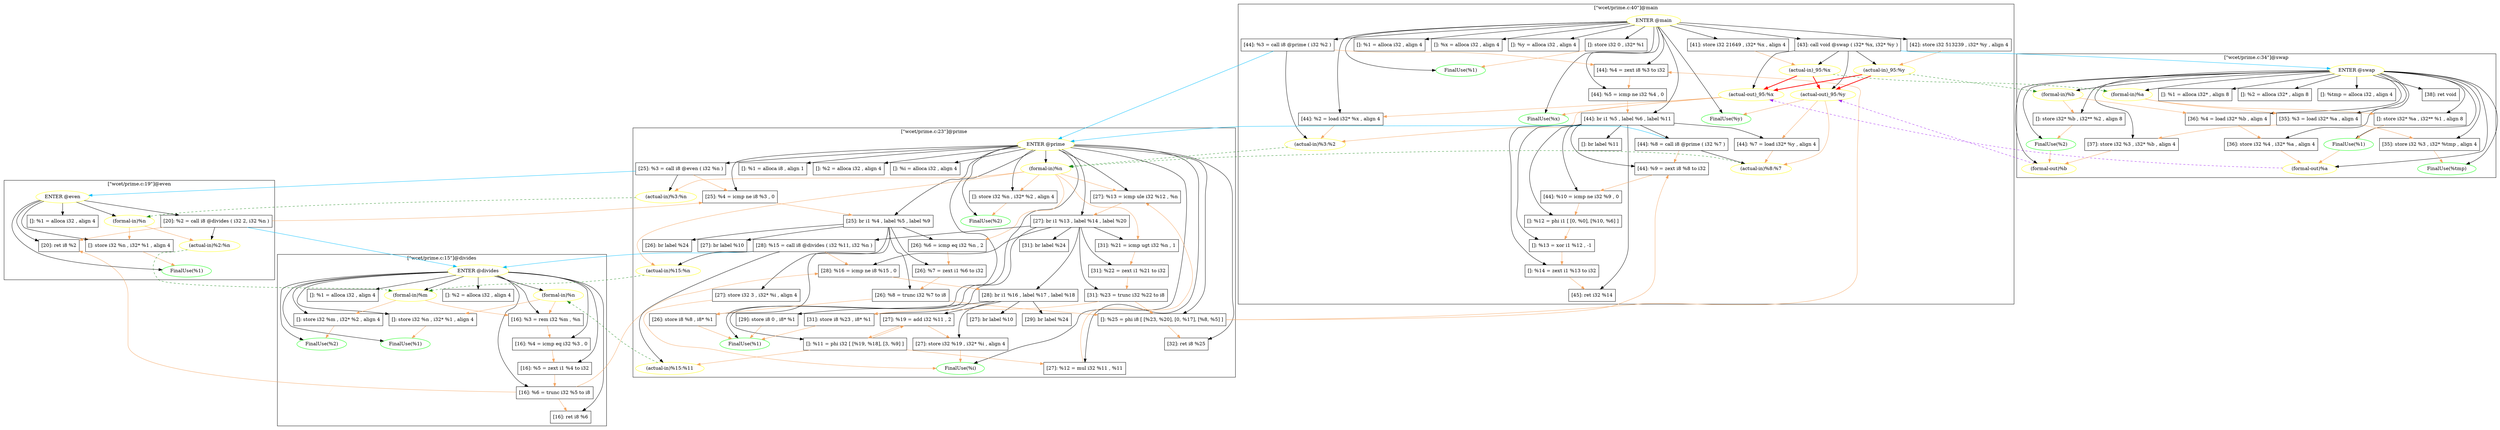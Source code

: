 digraph {
    subgraph cluster_1 {
        graph [label="[\"wcet/prime.c:15\"]@divides"];
        -4611686018427387897 [label="FinalUse(%1)"
                             ,color=green];
        -4611686018427387896 [label="FinalUse(%2)"
                             ,color=green];
        1 [label="ENTER @divides"
          ,color=yellow];
        2 [label="(formal-in)%n"
          ,color=yellow];
        3 [label="(formal-in)%m"
          ,color=yellow];
        6 [label="[]: %1 = alloca i32 , align 4"
          ,shape=box];
        7 [label="[]: %2 = alloca i32 , align 4"
          ,shape=box];
        8 [label="[]: store i32 %n , i32* %1 , align 4"
          ,shape=box];
        9 [label="[]: store i32 %m , i32* %2 , align 4"
          ,shape=box];
        10 [label="[16]: %3 = rem i32 %m , %n"
           ,shape=box];
        11 [label="[16]: %4 = icmp eq i32 %3 , 0"
           ,shape=box];
        13 [label="[16]: %5 = zext i1 %4 to i32"
           ,shape=box];
        14 [label="[16]: %6 = trunc i32 %5 to i8"
           ,shape=box];
        15 [label="[16]: ret i8 %6"
           ,shape=box];
    }
    subgraph cluster_16 {
        graph [label="[\"wcet/prime.c:19\"]@even"];
        -4611686018427387884 [label="FinalUse(%1)"
                             ,color=green];
        16 [label="ENTER @even"
           ,color=yellow];
        17 [label="(formal-in)%n"
           ,color=yellow];
        19 [label="[]: %1 = alloca i32 , align 4"
           ,shape=box];
        20 [label="[]: store i32 %n , i32* %1 , align 4"
           ,shape=box];
        21 [label="[20]: %2 = call i8 @divides ( i32 2, i32 %n )"
           ,shape=box];
        23 [label="[20]: ret i8 %2"
           ,shape=box];
        4611686018427387882 [label="(actual-in)%2:%n"
                            ,color=yellow];
    }
    subgraph cluster_24 {
        graph [label="[\"wcet/prime.c:23\"]@prime"];
        -4611686018427387876 [label="FinalUse(%1)"
                             ,color=green];
        -4611686018427387875 [label="FinalUse(%2)"
                             ,color=green];
        -4611686018427387874 [label="FinalUse(%i)"
                             ,color=green];
        24 [label="ENTER @prime"
           ,color=yellow];
        25 [label="(formal-in)%n"
           ,color=yellow];
        27 [label="[]: %1 = alloca i8 , align 1"
           ,shape=box];
        28 [label="[]: %2 = alloca i32 , align 4"
           ,shape=box];
        29 [label="[]: %i = alloca i32 , align 4"
           ,shape=box];
        30 [label="[]: store i32 %n , i32* %2 , align 4"
           ,shape=box];
        31 [label="[25]: %3 = call i8 @even ( i32 %n )"
           ,shape=box];
        32 [label="[25]: %4 = icmp ne i8 %3 , 0"
           ,shape=box];
        34 [label="[25]: br i1 %4 , label %5 , label %9"
           ,shape=box];
        36 [label="[26]: %6 = icmp eq i32 %n , 2"
           ,shape=box];
        37 [label="[26]: %7 = zext i1 %6 to i32"
           ,shape=box];
        38 [label="[26]: %8 = trunc i32 %7 to i8"
           ,shape=box];
        39 [label="[26]: store i8 %8 , i8* %1"
           ,shape=box];
        40 [label="[26]: br label %24"
           ,shape=box];
        43 [label="[27]: store i32 3 , i32* %i , align 4"
           ,shape=box];
        44 [label="[27]: br label %10"
           ,shape=box];
        46 [label="[]: %11 = phi i32 [ [%19, %18], [3, %9] ]"
           ,shape=box];
        47 [label="[27]: %12 = mul i32 %11 , %11"
           ,shape=box];
        48 [label="[27]: %13 = icmp ule i32 %12 , %n"
           ,shape=box];
        49 [label="[27]: br i1 %13 , label %14 , label %20"
           ,shape=box];
        51 [label="[28]: %15 = call i8 @divides ( i32 %11, i32 %n )"
           ,shape=box];
        52 [label="[28]: %16 = icmp ne i8 %15 , 0"
           ,shape=box];
        53 [label="[28]: br i1 %16 , label %17 , label %18"
           ,shape=box];
        55 [label="[29]: store i8 0 , i8* %1"
           ,shape=box];
        56 [label="[29]: br label %24"
           ,shape=box];
        58 [label="[27]: %19 = add i32 %11 , 2"
           ,shape=box];
        59 [label="[27]: store i32 %19 , i32* %i , align 4"
           ,shape=box];
        60 [label="[27]: br label %10"
           ,shape=box];
        62 [label="[31]: %21 = icmp ugt i32 %n , 1"
           ,shape=box];
        63 [label="[31]: %22 = zext i1 %21 to i32"
           ,shape=box];
        64 [label="[31]: %23 = trunc i32 %22 to i8"
           ,shape=box];
        65 [label="[31]: store i8 %23 , i8* %1"
           ,shape=box];
        66 [label="[31]: br label %24"
           ,shape=box];
        68 [label="[]: %25 = phi i8 [ [%23, %20], [0, %17], [%8, %5] ]"
           ,shape=box];
        69 [label="[32]: ret i8 %25"
           ,shape=box];
        4611686018427387852 [label="(actual-in)%15:%n"
                            ,color=yellow];
        9223372036854775756 [label="(actual-in)%15:%11"
                            ,color=yellow];
        9223372036854775776 [label="(actual-in)%3:%n"
                            ,color=yellow];
    }
    subgraph cluster_70 {
        graph [label="[\"wcet/prime.c:34\"]@swap"];
        -4611686018427387829 [label="FinalUse(%1)"
                             ,color=green];
        -4611686018427387828 [label="FinalUse(%2)"
                             ,color=green];
        -4611686018427387827 [label="FinalUse(%tmp)"
                             ,color=green];
        -72 [label="(formal-out)%b"
            ,color=yellow];
        -71 [label="(formal-out)%a"
            ,color=yellow];
        70 [label="ENTER @swap"
           ,color=yellow];
        71 [label="(formal-in)%a"
           ,color=yellow];
        72 [label="(formal-in)%b"
           ,color=yellow];
        74 [label="[]: %1 = alloca i32* , align 8"
           ,shape=box];
        75 [label="[]: %2 = alloca i32* , align 8"
           ,shape=box];
        76 [label="[]: %tmp = alloca i32 , align 4"
           ,shape=box];
        77 [label="[]: store i32* %a , i32** %1 , align 8"
           ,shape=box];
        78 [label="[]: store i32* %b , i32** %2 , align 8"
           ,shape=box];
        79 [label="[35]: %3 = load i32* %a , align 4"
           ,shape=box];
        80 [label="[35]: store i32 %3 , i32* %tmp , align 4"
           ,shape=box];
        81 [label="[36]: %4 = load i32* %b , align 4"
           ,shape=box];
        82 [label="[36]: store i32 %4 , i32* %a , align 4"
           ,shape=box];
        83 [label="[37]: store i32 %3 , i32* %b , align 4"
           ,shape=box];
        84 [label="[38]: ret void"
           ,shape=box];
    }
    subgraph cluster_85 {
        graph [label="[\"wcet/prime.c:40\"]@main"];
        -9223372036854775712 [label="(actual-out)_95:%x"
                             ,color=yellow];
        -4611686018427387816 [label="FinalUse(%1)"
                             ,color=green];
        -4611686018427387815 [label="FinalUse(%x)"
                             ,color=green];
        -4611686018427387814 [label="FinalUse(%y)"
                             ,color=green];
        -4611686018427387808 [label="(actual-out)_95:%y"
                             ,color=yellow];
        85 [label="ENTER @main"
           ,color=yellow];
        87 [label="[]: %1 = alloca i32 , align 4"
           ,shape=box];
        88 [label="[]: %x = alloca i32 , align 4"
           ,shape=box];
        89 [label="[]: %y = alloca i32 , align 4"
           ,shape=box];
        90 [label="[]: store i32 0 , i32* %1"
           ,shape=box];
        92 [label="[41]: store i32 21649 , i32* %x , align 4"
           ,shape=box];
        94 [label="[42]: store i32 513239 , i32* %y , align 4"
           ,shape=box];
        95 [label="[43]: call void @swap ( i32* %x, i32* %y )"
           ,shape=box];
        96 [label="[44]: %2 = load i32* %x , align 4"
           ,shape=box];
        97 [label="[44]: %3 = call i8 @prime ( i32 %2 )"
           ,shape=box];
        98 [label="[44]: %4 = zext i8 %3 to i32"
           ,shape=box];
        99 [label="[44]: %5 = icmp ne i32 %4 , 0"
           ,shape=box];
        100 [label="[44]: br i1 %5 , label %6 , label %11"
            ,shape=box];
        102 [label="[44]: %7 = load i32* %y , align 4"
            ,shape=box];
        103 [label="[44]: %8 = call i8 @prime ( i32 %7 )"
            ,shape=box];
        104 [label="[44]: %9 = zext i8 %8 to i32"
            ,shape=box];
        105 [label="[44]: %10 = icmp ne i32 %9 , 0"
            ,shape=box];
        106 [label="[]: br label %11"
            ,shape=box];
        108 [label="[]: %12 = phi i1 [ [0, %0], [%10, %6] ]"
            ,shape=box];
        111 [label="[]: %13 = xor i1 %12 , -1"
            ,shape=box];
        112 [label="[]: %14 = zext i1 %13 to i32"
            ,shape=box];
        113 [label="[45]: ret i32 %14"
            ,shape=box];
        4611686018427387808 [label="(actual-in)_95:%y"
                            ,color=yellow];
        9223372036854775704 [label="(actual-in)%8:%7"
                            ,color=yellow];
        9223372036854775710 [label="(actual-in)%3:%2"
                            ,color=yellow];
        9223372036854775712 [label="(actual-in)_95:%x"
                            ,color=yellow];
    }
    -9223372036854775712 -> -4611686018427387815 [color=sandybrown];
    -9223372036854775712 -> 96 [color=sandybrown];
    -9223372036854775712 -> 9223372036854775710 [color=sandybrown];
    -4611686018427387829 -> -71 [color=sandybrown];
    -4611686018427387828 -> -72 [color=sandybrown];
    -4611686018427387808 -> -4611686018427387814 [color=sandybrown];
    -4611686018427387808 -> 102 [color=sandybrown];
    -4611686018427387808 -> 9223372036854775704 [color=sandybrown];
    -72 -> -4611686018427387808 [style=dashed
                                ,color=purple];
    -71 -> -9223372036854775712 [style=dashed
                                ,color=purple];
    1 -> -4611686018427387897 [color=black];
    1 -> -4611686018427387896 [color=black];
    1 -> 2 [color=black];
    1 -> 3 [color=black];
    1 -> 6 [color=black];
    1 -> 7 [color=black];
    1 -> 8 [color=black];
    1 -> 9 [color=black];
    1 -> 10 [color=black];
    1 -> 11 [color=black];
    1 -> 13 [color=black];
    1 -> 14 [color=black];
    1 -> 15 [color=black];
    2 -> 8 [color=sandybrown];
    2 -> 10 [color=sandybrown];
    3 -> 9 [color=sandybrown];
    3 -> 10 [color=sandybrown];
    8 -> -4611686018427387897 [color=sandybrown];
    9 -> -4611686018427387896 [color=sandybrown];
    10 -> 11 [color=sandybrown];
    11 -> 13 [color=sandybrown];
    13 -> 14 [color=sandybrown];
    14 -> 15 [color=sandybrown];
    14 -> 23 [color=sandybrown];
    14 -> 52 [color=sandybrown];
    16 -> -4611686018427387884 [color=black];
    16 -> 17 [color=black];
    16 -> 19 [color=black];
    16 -> 20 [color=black];
    16 -> 21 [color=black];
    16 -> 23 [color=black];
    17 -> 20 [color=sandybrown];
    17 -> 4611686018427387882 [color=sandybrown];
    20 -> -4611686018427387884 [color=sandybrown];
    21 -> 1 [color=deepskyblue];
    21 -> 23 [color=sandybrown];
    21 -> 32 [color=sandybrown];
    21 -> 4611686018427387882 [color=black];
    24 -> -4611686018427387876 [color=black];
    24 -> -4611686018427387875 [color=black];
    24 -> -4611686018427387874 [color=black];
    24 -> 25 [color=black];
    24 -> 27 [color=black];
    24 -> 28 [color=black];
    24 -> 29 [color=black];
    24 -> 30 [color=black];
    24 -> 31 [color=black];
    24 -> 32 [color=black];
    24 -> 34 [color=black];
    24 -> 46 [color=black];
    24 -> 47 [color=black];
    24 -> 48 [color=black];
    24 -> 49 [color=black];
    24 -> 68 [color=black];
    24 -> 69 [color=black];
    25 -> 30 [color=sandybrown];
    25 -> 36 [color=sandybrown];
    25 -> 48 [color=sandybrown];
    25 -> 62 [color=sandybrown];
    25 -> 4611686018427387852 [color=sandybrown];
    25 -> 9223372036854775776 [color=sandybrown];
    30 -> -4611686018427387875 [color=sandybrown];
    31 -> 16 [color=deepskyblue];
    31 -> 32 [color=sandybrown];
    31 -> 9223372036854775776 [color=black];
    32 -> 34 [color=sandybrown];
    34 -> 36 [color=black];
    34 -> 37 [color=black];
    34 -> 38 [color=black];
    34 -> 39 [color=black];
    34 -> 40 [color=black];
    34 -> 43 [color=black];
    34 -> 44 [color=black];
    36 -> 37 [color=sandybrown];
    37 -> 38 [color=sandybrown];
    38 -> 39 [color=sandybrown];
    38 -> 68 [color=sandybrown];
    39 -> -4611686018427387876 [color=sandybrown];
    43 -> -4611686018427387874 [color=sandybrown];
    46 -> 47 [color=sandybrown];
    46 -> 58 [color=sandybrown];
    46 -> 9223372036854775756 [color=sandybrown];
    47 -> 48 [color=sandybrown];
    48 -> 49 [color=sandybrown];
    49 -> 51 [color=black];
    49 -> 52 [color=black];
    49 -> 53 [color=black];
    49 -> 62 [color=black];
    49 -> 63 [color=black];
    49 -> 64 [color=black];
    49 -> 65 [color=black];
    49 -> 66 [color=black];
    51 -> 1 [color=deepskyblue];
    51 -> 52 [color=sandybrown];
    51 -> 4611686018427387852 [color=black];
    51 -> 9223372036854775756 [color=black];
    52 -> 53 [color=sandybrown];
    53 -> 55 [color=black];
    53 -> 56 [color=black];
    53 -> 58 [color=black];
    53 -> 59 [color=black];
    53 -> 60 [color=black];
    55 -> -4611686018427387876 [color=sandybrown];
    58 -> 46 [color=sandybrown];
    58 -> 59 [color=sandybrown];
    59 -> -4611686018427387874 [color=sandybrown];
    62 -> 63 [color=sandybrown];
    63 -> 64 [color=sandybrown];
    64 -> 65 [color=sandybrown];
    64 -> 68 [color=sandybrown];
    65 -> -4611686018427387876 [color=sandybrown];
    68 -> 69 [color=sandybrown];
    68 -> 98 [color=sandybrown];
    68 -> 104 [color=sandybrown];
    70 -> -4611686018427387829 [color=black];
    70 -> -4611686018427387828 [color=black];
    70 -> -4611686018427387827 [color=black];
    70 -> -72 [color=black];
    70 -> -71 [color=black];
    70 -> 71 [color=black];
    70 -> 72 [color=black];
    70 -> 74 [color=black];
    70 -> 75 [color=black];
    70 -> 76 [color=black];
    70 -> 77 [color=black];
    70 -> 78 [color=black];
    70 -> 79 [color=black];
    70 -> 80 [color=black];
    70 -> 81 [color=black];
    70 -> 82 [color=black];
    70 -> 83 [color=black];
    70 -> 84 [color=black];
    71 -> 77 [color=sandybrown];
    71 -> 79 [color=sandybrown];
    72 -> 78 [color=sandybrown];
    72 -> 81 [color=sandybrown];
    77 -> -4611686018427387829 [color=sandybrown];
    78 -> -4611686018427387828 [color=sandybrown];
    79 -> 80 [color=sandybrown];
    79 -> 83 [color=sandybrown];
    80 -> -4611686018427387827 [color=sandybrown];
    81 -> 82 [color=sandybrown];
    82 -> -71 [color=sandybrown];
    83 -> -72 [color=sandybrown];
    85 -> -4611686018427387816 [color=black];
    85 -> -4611686018427387815 [color=black];
    85 -> -4611686018427387814 [color=black];
    85 -> 87 [color=black];
    85 -> 88 [color=black];
    85 -> 89 [color=black];
    85 -> 90 [color=black];
    85 -> 92 [color=black];
    85 -> 94 [color=black];
    85 -> 95 [color=black];
    85 -> 96 [color=black];
    85 -> 97 [color=black];
    85 -> 98 [color=black];
    85 -> 99 [color=black];
    85 -> 100 [color=black];
    90 -> -4611686018427387816 [color=sandybrown];
    92 -> 9223372036854775712 [color=sandybrown];
    94 -> 4611686018427387808 [color=sandybrown];
    95 -> -9223372036854775712 [color=black];
    95 -> -4611686018427387808 [color=black];
    95 -> 70 [color=deepskyblue];
    95 -> 4611686018427387808 [color=black];
    95 -> 9223372036854775712 [color=black];
    96 -> 9223372036854775710 [color=sandybrown];
    97 -> 24 [color=deepskyblue];
    97 -> 98 [color=sandybrown];
    97 -> 9223372036854775710 [color=black];
    98 -> 99 [color=sandybrown];
    99 -> 100 [color=sandybrown];
    100 -> 102 [color=black];
    100 -> 103 [color=black];
    100 -> 104 [color=black];
    100 -> 105 [color=black];
    100 -> 106 [color=black];
    100 -> 108 [color=black];
    100 -> 111 [color=black];
    100 -> 112 [color=black];
    100 -> 113 [color=black];
    102 -> 9223372036854775704 [color=sandybrown];
    103 -> 24 [color=deepskyblue];
    103 -> 104 [color=sandybrown];
    103 -> 9223372036854775704 [color=black];
    104 -> 105 [color=sandybrown];
    105 -> 108 [color=sandybrown];
    108 -> 111 [color=sandybrown];
    111 -> 112 [color=sandybrown];
    112 -> 113 [color=sandybrown];
    4611686018427387808 -> -9223372036854775712 [color=red
                                                ,style=bold];
    4611686018427387808 -> -4611686018427387808 [color=red
                                                ,style=bold];
    4611686018427387808 -> 72 [style=dashed
                              ,color=forestgreen];
    4611686018427387852 -> 3 [style=dashed
                             ,color=forestgreen];
    4611686018427387882 -> 3 [style=dashed
                             ,color=forestgreen];
    9223372036854775704 -> 25 [style=dashed
                              ,color=forestgreen];
    9223372036854775710 -> 25 [style=dashed
                              ,color=forestgreen];
    9223372036854775712 -> -9223372036854775712 [color=red
                                                ,style=bold];
    9223372036854775712 -> -4611686018427387808 [color=red
                                                ,style=bold];
    9223372036854775712 -> 71 [style=dashed
                              ,color=forestgreen];
    9223372036854775756 -> 2 [style=dashed
                             ,color=forestgreen];
    9223372036854775776 -> 17 [style=dashed
                              ,color=forestgreen];
}